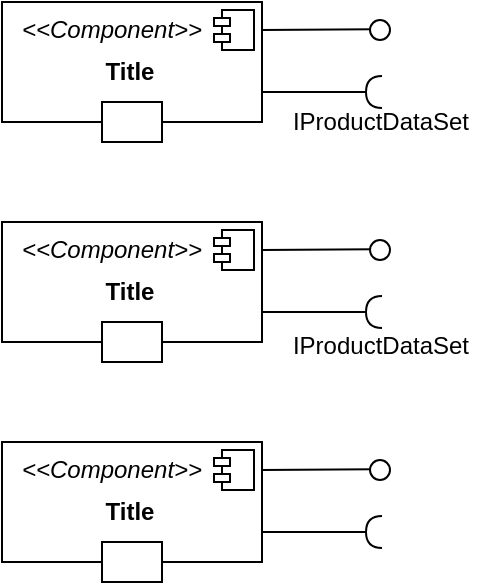 <mxfile version="13.5.7" type="device"><diagram id="EthnS125_HlTVCzgZFee" name="Page-1"><mxGraphModel dx="2062" dy="772" grid="1" gridSize="10" guides="1" tooltips="1" connect="1" arrows="1" fold="1" page="1" pageScale="1" pageWidth="1169" pageHeight="827" math="0" shadow="0"><root><mxCell id="0"/><mxCell id="1" parent="0"/><mxCell id="lv2RkqwLo2s6CPTMLzVZ-1" value="&lt;p style=&quot;margin: 0px ; margin-top: 6px ; text-align: center&quot;&gt;&lt;br&gt;&lt;/p&gt;" style="align=left;overflow=fill;html=1;dropTarget=0;" parent="1" vertex="1"><mxGeometry x="110" y="160" width="130" height="60" as="geometry"/></mxCell><mxCell id="lv2RkqwLo2s6CPTMLzVZ-2" value="" style="shape=component;jettyWidth=8;jettyHeight=4;" parent="lv2RkqwLo2s6CPTMLzVZ-1" vertex="1"><mxGeometry x="1" width="20" height="20" relative="1" as="geometry"><mxPoint x="-24" y="4" as="offset"/></mxGeometry></mxCell><mxCell id="lv2RkqwLo2s6CPTMLzVZ-3" value="&lt;i&gt;&amp;lt;&amp;lt;Component&amp;gt;&amp;gt;&lt;/i&gt;" style="text;html=1;strokeColor=none;fillColor=none;align=center;verticalAlign=middle;whiteSpace=wrap;rounded=0;" parent="1" vertex="1"><mxGeometry x="130" y="164" width="70" height="20" as="geometry"/></mxCell><mxCell id="lv2RkqwLo2s6CPTMLzVZ-4" value="" style="rounded=0;orthogonalLoop=1;jettySize=auto;html=1;endArrow=none;endFill=0;entryX=0.5;entryY=0.467;entryDx=0;entryDy=0;entryPerimeter=0;" parent="1" edge="1"><mxGeometry relative="1" as="geometry"><mxPoint x="240" y="174" as="sourcePoint"/><mxPoint x="296" y="173.67" as="targetPoint"/></mxGeometry></mxCell><mxCell id="lv2RkqwLo2s6CPTMLzVZ-5" value="" style="rounded=0;orthogonalLoop=1;jettySize=auto;html=1;endArrow=halfCircle;endFill=0;endSize=6;strokeWidth=1;exitX=1;exitY=0.75;exitDx=0;exitDy=0;" parent="1" source="lv2RkqwLo2s6CPTMLzVZ-1" edge="1"><mxGeometry relative="1" as="geometry"><mxPoint x="530" y="315" as="sourcePoint"/><mxPoint x="300" y="205" as="targetPoint"/></mxGeometry></mxCell><mxCell id="lv2RkqwLo2s6CPTMLzVZ-6" value="" style="ellipse;whiteSpace=wrap;html=1;fontFamily=Helvetica;fontSize=12;fontColor=#000000;align=center;strokeColor=#000000;fillColor=#ffffff;points=[];aspect=fixed;resizable=0;" parent="1" vertex="1"><mxGeometry x="294" y="169" width="10" height="10" as="geometry"/></mxCell><mxCell id="lv2RkqwLo2s6CPTMLzVZ-8" value="" style="html=1;" parent="1" vertex="1"><mxGeometry x="160" y="210" width="30" height="20" as="geometry"/></mxCell><mxCell id="lv2RkqwLo2s6CPTMLzVZ-9" value="&lt;p style=&quot;margin: 0px ; margin-top: 6px ; text-align: center&quot;&gt;&lt;br&gt;&lt;/p&gt;" style="align=left;overflow=fill;html=1;dropTarget=0;" parent="1" vertex="1"><mxGeometry x="110" y="50" width="130" height="60" as="geometry"/></mxCell><mxCell id="lv2RkqwLo2s6CPTMLzVZ-10" value="" style="shape=component;jettyWidth=8;jettyHeight=4;" parent="lv2RkqwLo2s6CPTMLzVZ-9" vertex="1"><mxGeometry x="1" width="20" height="20" relative="1" as="geometry"><mxPoint x="-24" y="4" as="offset"/></mxGeometry></mxCell><mxCell id="lv2RkqwLo2s6CPTMLzVZ-11" value="&lt;i&gt;&amp;lt;&amp;lt;Component&amp;gt;&amp;gt;&lt;/i&gt;" style="text;html=1;strokeColor=none;fillColor=none;align=center;verticalAlign=middle;whiteSpace=wrap;rounded=0;" parent="1" vertex="1"><mxGeometry x="130" y="54" width="70" height="20" as="geometry"/></mxCell><mxCell id="lv2RkqwLo2s6CPTMLzVZ-12" value="" style="rounded=0;orthogonalLoop=1;jettySize=auto;html=1;endArrow=none;endFill=0;entryX=0.5;entryY=0.467;entryDx=0;entryDy=0;entryPerimeter=0;" parent="1" edge="1"><mxGeometry relative="1" as="geometry"><mxPoint x="240" y="64" as="sourcePoint"/><mxPoint x="296" y="63.67" as="targetPoint"/></mxGeometry></mxCell><mxCell id="lv2RkqwLo2s6CPTMLzVZ-13" value="" style="rounded=0;orthogonalLoop=1;jettySize=auto;html=1;endArrow=halfCircle;endFill=0;endSize=6;strokeWidth=1;exitX=1;exitY=0.75;exitDx=0;exitDy=0;" parent="1" source="lv2RkqwLo2s6CPTMLzVZ-9" edge="1"><mxGeometry relative="1" as="geometry"><mxPoint x="530" y="205" as="sourcePoint"/><mxPoint x="300" y="95" as="targetPoint"/></mxGeometry></mxCell><mxCell id="lv2RkqwLo2s6CPTMLzVZ-14" value="" style="ellipse;whiteSpace=wrap;html=1;fontFamily=Helvetica;fontSize=12;fontColor=#000000;align=center;strokeColor=#000000;fillColor=#ffffff;points=[];aspect=fixed;resizable=0;" parent="1" vertex="1"><mxGeometry x="294" y="59" width="10" height="10" as="geometry"/></mxCell><mxCell id="lv2RkqwLo2s6CPTMLzVZ-15" value="" style="html=1;" parent="1" vertex="1"><mxGeometry x="160" y="100" width="30" height="20" as="geometry"/></mxCell><mxCell id="lv2RkqwLo2s6CPTMLzVZ-16" value="&lt;p style=&quot;margin: 0px ; margin-top: 6px ; text-align: center&quot;&gt;&lt;br&gt;&lt;/p&gt;" style="align=left;overflow=fill;html=1;dropTarget=0;" parent="1" vertex="1"><mxGeometry x="110" y="270" width="130" height="60" as="geometry"/></mxCell><mxCell id="lv2RkqwLo2s6CPTMLzVZ-17" value="" style="shape=component;jettyWidth=8;jettyHeight=4;" parent="lv2RkqwLo2s6CPTMLzVZ-16" vertex="1"><mxGeometry x="1" width="20" height="20" relative="1" as="geometry"><mxPoint x="-24" y="4" as="offset"/></mxGeometry></mxCell><mxCell id="lv2RkqwLo2s6CPTMLzVZ-18" value="&lt;i&gt;&amp;lt;&amp;lt;Component&amp;gt;&amp;gt;&lt;/i&gt;" style="text;html=1;strokeColor=none;fillColor=none;align=center;verticalAlign=middle;whiteSpace=wrap;rounded=0;" parent="1" vertex="1"><mxGeometry x="130" y="274" width="70" height="20" as="geometry"/></mxCell><mxCell id="lv2RkqwLo2s6CPTMLzVZ-19" value="" style="rounded=0;orthogonalLoop=1;jettySize=auto;html=1;endArrow=none;endFill=0;entryX=0.5;entryY=0.467;entryDx=0;entryDy=0;entryPerimeter=0;" parent="1" edge="1"><mxGeometry relative="1" as="geometry"><mxPoint x="240" y="284" as="sourcePoint"/><mxPoint x="296" y="283.67" as="targetPoint"/></mxGeometry></mxCell><mxCell id="lv2RkqwLo2s6CPTMLzVZ-20" value="" style="rounded=0;orthogonalLoop=1;jettySize=auto;html=1;endArrow=halfCircle;endFill=0;endSize=6;strokeWidth=1;exitX=1;exitY=0.75;exitDx=0;exitDy=0;" parent="1" source="lv2RkqwLo2s6CPTMLzVZ-16" edge="1"><mxGeometry relative="1" as="geometry"><mxPoint x="530" y="425" as="sourcePoint"/><mxPoint x="300" y="315" as="targetPoint"/></mxGeometry></mxCell><mxCell id="lv2RkqwLo2s6CPTMLzVZ-21" value="" style="ellipse;whiteSpace=wrap;html=1;fontFamily=Helvetica;fontSize=12;fontColor=#000000;align=center;strokeColor=#000000;fillColor=#ffffff;points=[];aspect=fixed;resizable=0;" parent="1" vertex="1"><mxGeometry x="294" y="279" width="10" height="10" as="geometry"/></mxCell><mxCell id="lv2RkqwLo2s6CPTMLzVZ-22" value="" style="html=1;" parent="1" vertex="1"><mxGeometry x="160" y="320" width="30" height="20" as="geometry"/></mxCell><mxCell id="lv2RkqwLo2s6CPTMLzVZ-23" value="Title" style="text;align=center;fontStyle=1;verticalAlign=middle;spacingLeft=3;spacingRight=3;strokeColor=none;rotatable=0;points=[[0,0.5],[1,0.5]];portConstraint=eastwest;" parent="1" vertex="1"><mxGeometry x="134" y="181" width="80" height="26" as="geometry"/></mxCell><mxCell id="lv2RkqwLo2s6CPTMLzVZ-24" value="Title" style="text;align=center;fontStyle=1;verticalAlign=middle;spacingLeft=3;spacingRight=3;strokeColor=none;rotatable=0;points=[[0,0.5],[1,0.5]];portConstraint=eastwest;" parent="1" vertex="1"><mxGeometry x="134" y="71" width="80" height="26" as="geometry"/></mxCell><mxCell id="lv2RkqwLo2s6CPTMLzVZ-26" value="Title" style="text;align=center;fontStyle=1;verticalAlign=middle;spacingLeft=3;spacingRight=3;strokeColor=none;rotatable=0;points=[[0,0.5],[1,0.5]];portConstraint=eastwest;" parent="1" vertex="1"><mxGeometry x="134" y="291" width="80" height="26" as="geometry"/></mxCell><mxCell id="lv2RkqwLo2s6CPTMLzVZ-29" value="IProductDataSet" style="text;html=1;align=center;verticalAlign=middle;resizable=0;points=[];autosize=1;" parent="1" vertex="1"><mxGeometry x="249" y="100" width="100" height="20" as="geometry"/></mxCell><mxCell id="lv2RkqwLo2s6CPTMLzVZ-30" value="IProductDataSet" style="text;html=1;align=center;verticalAlign=middle;resizable=0;points=[];autosize=1;" parent="1" vertex="1"><mxGeometry x="249" y="212" width="100" height="20" as="geometry"/></mxCell></root></mxGraphModel></diagram></mxfile>